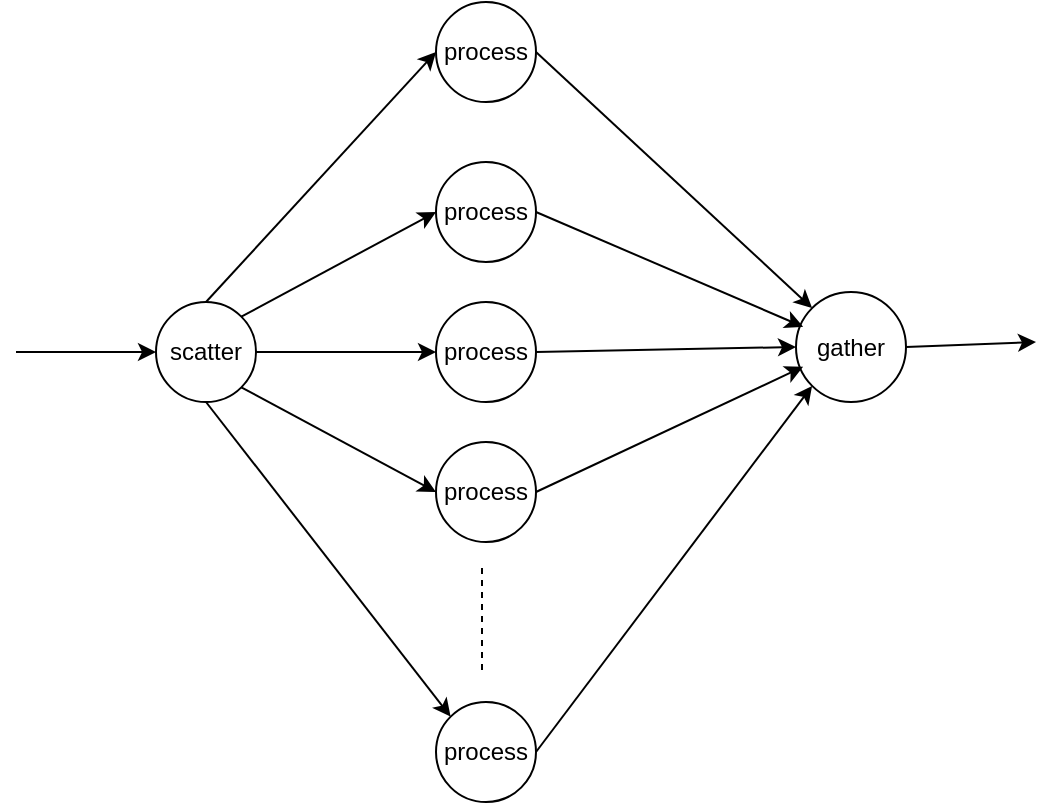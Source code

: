 <mxfile version="13.3.1" type="device"><diagram id="nt9h1-Pr5vivSl0SJvV4" name="Page-1"><mxGraphModel dx="1038" dy="608" grid="1" gridSize="10" guides="1" tooltips="1" connect="1" arrows="1" fold="1" page="1" pageScale="1" pageWidth="827" pageHeight="1169" math="0" shadow="0"><root><mxCell id="0"/><mxCell id="1" parent="0"/><mxCell id="jxnZGBxPJeeC-ia_XrNM-1" value="scatter" style="ellipse;whiteSpace=wrap;html=1;aspect=fixed;" vertex="1" parent="1"><mxGeometry x="180" y="230" width="50" height="50" as="geometry"/></mxCell><mxCell id="jxnZGBxPJeeC-ia_XrNM-2" value="process" style="ellipse;whiteSpace=wrap;html=1;aspect=fixed;" vertex="1" parent="1"><mxGeometry x="320" y="160" width="50" height="50" as="geometry"/></mxCell><mxCell id="jxnZGBxPJeeC-ia_XrNM-3" value="process" style="ellipse;whiteSpace=wrap;html=1;aspect=fixed;" vertex="1" parent="1"><mxGeometry x="320" y="230" width="50" height="50" as="geometry"/></mxCell><mxCell id="jxnZGBxPJeeC-ia_XrNM-4" value="process" style="ellipse;whiteSpace=wrap;html=1;aspect=fixed;" vertex="1" parent="1"><mxGeometry x="320" y="300" width="50" height="50" as="geometry"/></mxCell><mxCell id="jxnZGBxPJeeC-ia_XrNM-5" value="process" style="ellipse;whiteSpace=wrap;html=1;aspect=fixed;" vertex="1" parent="1"><mxGeometry x="320" y="430" width="50" height="50" as="geometry"/></mxCell><mxCell id="jxnZGBxPJeeC-ia_XrNM-8" value="" style="endArrow=classic;html=1;exitX=0.5;exitY=1;exitDx=0;exitDy=0;entryX=0;entryY=0;entryDx=0;entryDy=0;" edge="1" parent="1" source="jxnZGBxPJeeC-ia_XrNM-1" target="jxnZGBxPJeeC-ia_XrNM-5"><mxGeometry width="50" height="50" relative="1" as="geometry"><mxPoint x="390" y="340" as="sourcePoint"/><mxPoint x="440" y="290" as="targetPoint"/></mxGeometry></mxCell><mxCell id="jxnZGBxPJeeC-ia_XrNM-9" value="" style="endArrow=classic;html=1;exitX=1;exitY=1;exitDx=0;exitDy=0;entryX=0;entryY=0.5;entryDx=0;entryDy=0;" edge="1" parent="1" source="jxnZGBxPJeeC-ia_XrNM-1" target="jxnZGBxPJeeC-ia_XrNM-4"><mxGeometry width="50" height="50" relative="1" as="geometry"><mxPoint x="390" y="340" as="sourcePoint"/><mxPoint x="440" y="290" as="targetPoint"/></mxGeometry></mxCell><mxCell id="jxnZGBxPJeeC-ia_XrNM-11" value="" style="endArrow=classic;html=1;exitX=1;exitY=0.5;exitDx=0;exitDy=0;entryX=0;entryY=0.5;entryDx=0;entryDy=0;" edge="1" parent="1" source="jxnZGBxPJeeC-ia_XrNM-1" target="jxnZGBxPJeeC-ia_XrNM-3"><mxGeometry width="50" height="50" relative="1" as="geometry"><mxPoint x="390" y="340" as="sourcePoint"/><mxPoint x="440" y="290" as="targetPoint"/></mxGeometry></mxCell><mxCell id="jxnZGBxPJeeC-ia_XrNM-13" value="" style="endArrow=classic;html=1;exitX=1;exitY=0;exitDx=0;exitDy=0;entryX=0;entryY=0.5;entryDx=0;entryDy=0;" edge="1" parent="1" source="jxnZGBxPJeeC-ia_XrNM-1" target="jxnZGBxPJeeC-ia_XrNM-2"><mxGeometry width="50" height="50" relative="1" as="geometry"><mxPoint x="390" y="340" as="sourcePoint"/><mxPoint x="440" y="290" as="targetPoint"/></mxGeometry></mxCell><mxCell id="jxnZGBxPJeeC-ia_XrNM-14" value="" style="endArrow=none;dashed=1;html=1;" edge="1" parent="1"><mxGeometry width="50" height="50" relative="1" as="geometry"><mxPoint x="343" y="414" as="sourcePoint"/><mxPoint x="343" y="360" as="targetPoint"/></mxGeometry></mxCell><mxCell id="jxnZGBxPJeeC-ia_XrNM-15" value="gather" style="ellipse;whiteSpace=wrap;html=1;aspect=fixed;" vertex="1" parent="1"><mxGeometry x="500" y="225" width="55" height="55" as="geometry"/></mxCell><mxCell id="jxnZGBxPJeeC-ia_XrNM-16" value="process" style="ellipse;whiteSpace=wrap;html=1;aspect=fixed;" vertex="1" parent="1"><mxGeometry x="320" y="80" width="50" height="50" as="geometry"/></mxCell><mxCell id="jxnZGBxPJeeC-ia_XrNM-17" value="" style="endArrow=classic;html=1;exitX=0.5;exitY=0;exitDx=0;exitDy=0;entryX=0;entryY=0.5;entryDx=0;entryDy=0;" edge="1" parent="1" source="jxnZGBxPJeeC-ia_XrNM-1" target="jxnZGBxPJeeC-ia_XrNM-16"><mxGeometry width="50" height="50" relative="1" as="geometry"><mxPoint x="230" y="200" as="sourcePoint"/><mxPoint x="280" y="150" as="targetPoint"/></mxGeometry></mxCell><mxCell id="jxnZGBxPJeeC-ia_XrNM-18" value="" style="endArrow=classic;html=1;exitX=1;exitY=0.5;exitDx=0;exitDy=0;entryX=0;entryY=0;entryDx=0;entryDy=0;" edge="1" parent="1" source="jxnZGBxPJeeC-ia_XrNM-16" target="jxnZGBxPJeeC-ia_XrNM-15"><mxGeometry width="50" height="50" relative="1" as="geometry"><mxPoint x="390" y="340" as="sourcePoint"/><mxPoint x="440" y="290" as="targetPoint"/></mxGeometry></mxCell><mxCell id="jxnZGBxPJeeC-ia_XrNM-19" value="" style="endArrow=classic;html=1;exitX=1;exitY=0.5;exitDx=0;exitDy=0;entryX=0.065;entryY=0.316;entryDx=0;entryDy=0;entryPerimeter=0;" edge="1" parent="1" source="jxnZGBxPJeeC-ia_XrNM-2" target="jxnZGBxPJeeC-ia_XrNM-15"><mxGeometry width="50" height="50" relative="1" as="geometry"><mxPoint x="390" y="340" as="sourcePoint"/><mxPoint x="440" y="290" as="targetPoint"/></mxGeometry></mxCell><mxCell id="jxnZGBxPJeeC-ia_XrNM-20" value="" style="endArrow=classic;html=1;exitX=1;exitY=0.5;exitDx=0;exitDy=0;entryX=0;entryY=0.5;entryDx=0;entryDy=0;" edge="1" parent="1" source="jxnZGBxPJeeC-ia_XrNM-3" target="jxnZGBxPJeeC-ia_XrNM-15"><mxGeometry width="50" height="50" relative="1" as="geometry"><mxPoint x="390" y="340" as="sourcePoint"/><mxPoint x="440" y="290" as="targetPoint"/></mxGeometry></mxCell><mxCell id="jxnZGBxPJeeC-ia_XrNM-21" value="" style="endArrow=classic;html=1;exitX=1;exitY=0.5;exitDx=0;exitDy=0;entryX=0.065;entryY=0.68;entryDx=0;entryDy=0;entryPerimeter=0;" edge="1" parent="1" source="jxnZGBxPJeeC-ia_XrNM-4" target="jxnZGBxPJeeC-ia_XrNM-15"><mxGeometry width="50" height="50" relative="1" as="geometry"><mxPoint x="390" y="340" as="sourcePoint"/><mxPoint x="440" y="290" as="targetPoint"/></mxGeometry></mxCell><mxCell id="jxnZGBxPJeeC-ia_XrNM-22" value="" style="endArrow=classic;html=1;exitX=1;exitY=0.5;exitDx=0;exitDy=0;entryX=0;entryY=1;entryDx=0;entryDy=0;" edge="1" parent="1" source="jxnZGBxPJeeC-ia_XrNM-5" target="jxnZGBxPJeeC-ia_XrNM-15"><mxGeometry width="50" height="50" relative="1" as="geometry"><mxPoint x="390" y="340" as="sourcePoint"/><mxPoint x="440" y="290" as="targetPoint"/></mxGeometry></mxCell><mxCell id="jxnZGBxPJeeC-ia_XrNM-25" value="" style="endArrow=classic;html=1;entryX=0;entryY=0.5;entryDx=0;entryDy=0;" edge="1" parent="1" target="jxnZGBxPJeeC-ia_XrNM-1"><mxGeometry width="50" height="50" relative="1" as="geometry"><mxPoint x="110" y="255" as="sourcePoint"/><mxPoint x="440" y="290" as="targetPoint"/></mxGeometry></mxCell><mxCell id="jxnZGBxPJeeC-ia_XrNM-26" value="" style="endArrow=classic;html=1;exitX=1;exitY=0.5;exitDx=0;exitDy=0;" edge="1" parent="1" source="jxnZGBxPJeeC-ia_XrNM-15"><mxGeometry width="50" height="50" relative="1" as="geometry"><mxPoint x="390" y="340" as="sourcePoint"/><mxPoint x="620" y="250" as="targetPoint"/></mxGeometry></mxCell></root></mxGraphModel></diagram></mxfile>